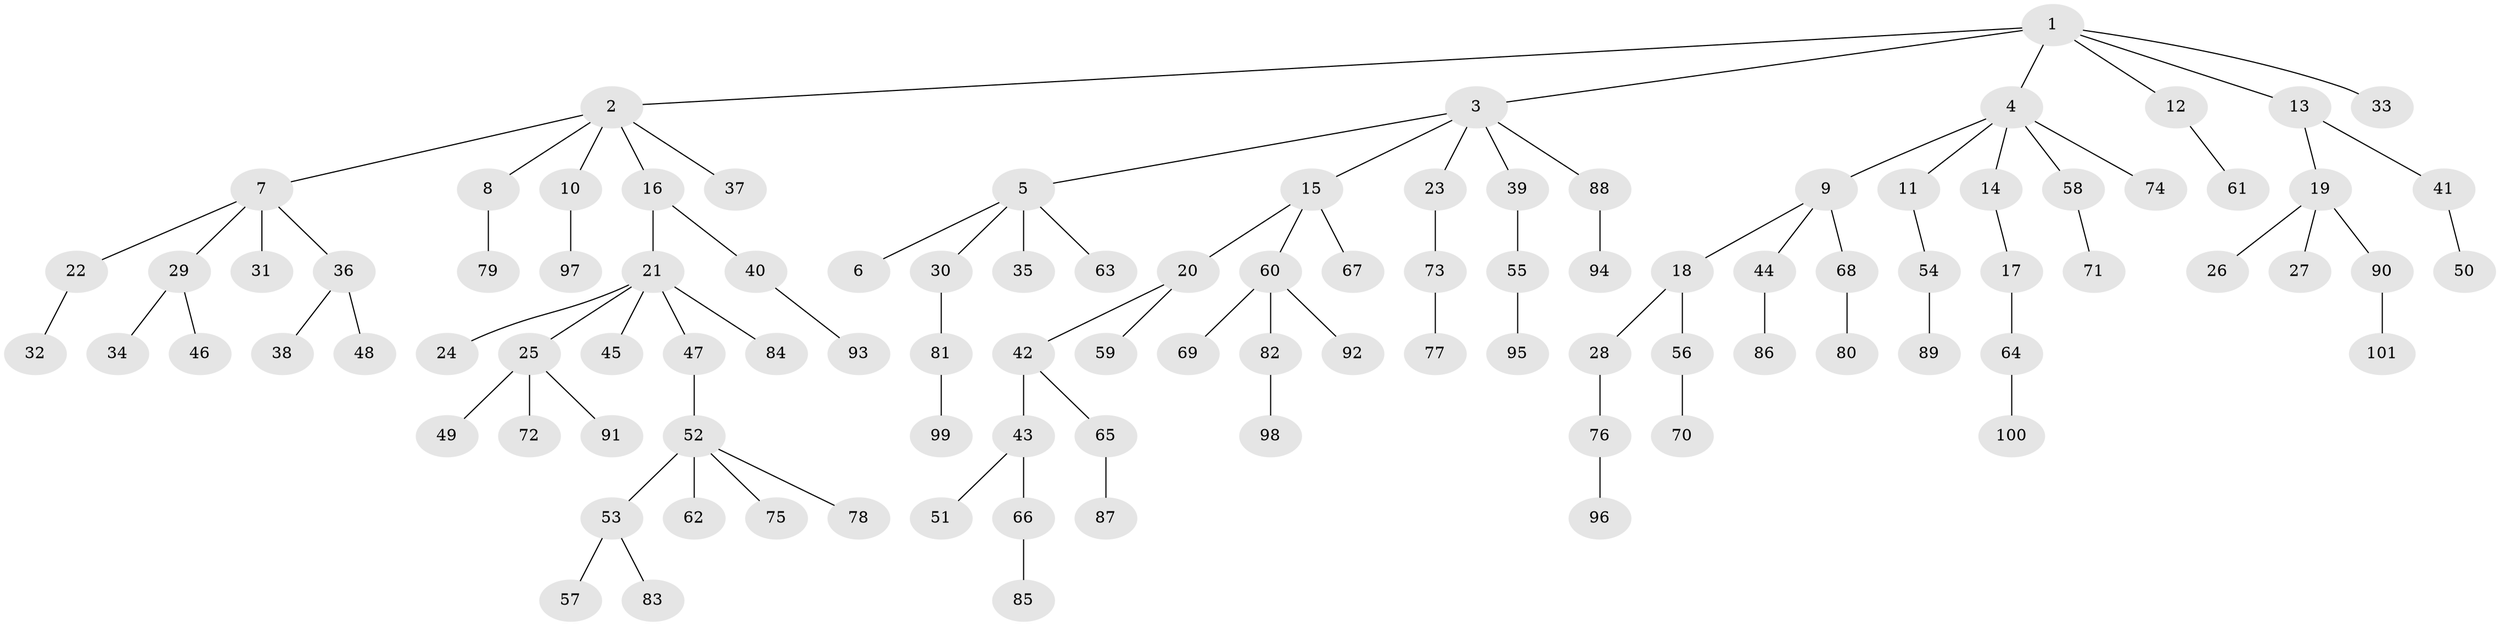 // coarse degree distribution, {6: 0.057971014492753624, 7: 0.014492753623188406, 5: 0.028985507246376812, 1: 0.6086956521739131, 4: 0.057971014492753624, 2: 0.15942028985507245, 3: 0.07246376811594203}
// Generated by graph-tools (version 1.1) at 2025/24/03/03/25 07:24:05]
// undirected, 101 vertices, 100 edges
graph export_dot {
graph [start="1"]
  node [color=gray90,style=filled];
  1;
  2;
  3;
  4;
  5;
  6;
  7;
  8;
  9;
  10;
  11;
  12;
  13;
  14;
  15;
  16;
  17;
  18;
  19;
  20;
  21;
  22;
  23;
  24;
  25;
  26;
  27;
  28;
  29;
  30;
  31;
  32;
  33;
  34;
  35;
  36;
  37;
  38;
  39;
  40;
  41;
  42;
  43;
  44;
  45;
  46;
  47;
  48;
  49;
  50;
  51;
  52;
  53;
  54;
  55;
  56;
  57;
  58;
  59;
  60;
  61;
  62;
  63;
  64;
  65;
  66;
  67;
  68;
  69;
  70;
  71;
  72;
  73;
  74;
  75;
  76;
  77;
  78;
  79;
  80;
  81;
  82;
  83;
  84;
  85;
  86;
  87;
  88;
  89;
  90;
  91;
  92;
  93;
  94;
  95;
  96;
  97;
  98;
  99;
  100;
  101;
  1 -- 2;
  1 -- 3;
  1 -- 4;
  1 -- 12;
  1 -- 13;
  1 -- 33;
  2 -- 7;
  2 -- 8;
  2 -- 10;
  2 -- 16;
  2 -- 37;
  3 -- 5;
  3 -- 15;
  3 -- 23;
  3 -- 39;
  3 -- 88;
  4 -- 9;
  4 -- 11;
  4 -- 14;
  4 -- 58;
  4 -- 74;
  5 -- 6;
  5 -- 30;
  5 -- 35;
  5 -- 63;
  7 -- 22;
  7 -- 29;
  7 -- 31;
  7 -- 36;
  8 -- 79;
  9 -- 18;
  9 -- 44;
  9 -- 68;
  10 -- 97;
  11 -- 54;
  12 -- 61;
  13 -- 19;
  13 -- 41;
  14 -- 17;
  15 -- 20;
  15 -- 60;
  15 -- 67;
  16 -- 21;
  16 -- 40;
  17 -- 64;
  18 -- 28;
  18 -- 56;
  19 -- 26;
  19 -- 27;
  19 -- 90;
  20 -- 42;
  20 -- 59;
  21 -- 24;
  21 -- 25;
  21 -- 45;
  21 -- 47;
  21 -- 84;
  22 -- 32;
  23 -- 73;
  25 -- 49;
  25 -- 72;
  25 -- 91;
  28 -- 76;
  29 -- 34;
  29 -- 46;
  30 -- 81;
  36 -- 38;
  36 -- 48;
  39 -- 55;
  40 -- 93;
  41 -- 50;
  42 -- 43;
  42 -- 65;
  43 -- 51;
  43 -- 66;
  44 -- 86;
  47 -- 52;
  52 -- 53;
  52 -- 62;
  52 -- 75;
  52 -- 78;
  53 -- 57;
  53 -- 83;
  54 -- 89;
  55 -- 95;
  56 -- 70;
  58 -- 71;
  60 -- 69;
  60 -- 82;
  60 -- 92;
  64 -- 100;
  65 -- 87;
  66 -- 85;
  68 -- 80;
  73 -- 77;
  76 -- 96;
  81 -- 99;
  82 -- 98;
  88 -- 94;
  90 -- 101;
}

